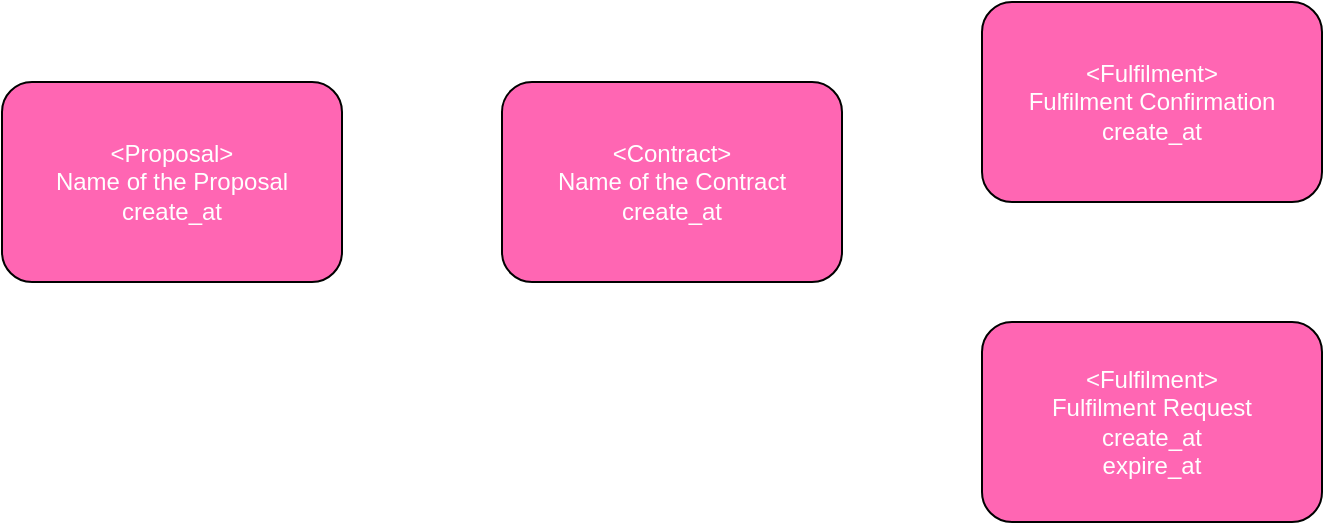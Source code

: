 <mxfile version="16.2.2" type="github">
  <diagram id="SvmL4DOkmR6AOWgww_nx" name="Page-1">
    <mxGraphModel dx="1395" dy="802" grid="1" gridSize="10" guides="1" tooltips="1" connect="1" arrows="1" fold="1" page="1" pageScale="1" pageWidth="3300" pageHeight="4681" background="none" math="0" shadow="0">
      <root>
        <mxCell id="0" />
        <mxCell id="1" parent="0" />
        <object label="&lt;font color=&quot;#ffffff&quot;&gt;&amp;lt;%type%&amp;gt;&lt;br&gt;%name%&lt;br&gt;%createAt%&lt;br&gt;&lt;/font&gt;" placeholders="1" type="Proposal" name="Name of the Proposal" createAt="create_at" id="SMkMiiwuOo15J6uWJtSO-1">
          <mxCell style="rounded=1;whiteSpace=wrap;html=1;fillColor=#FF66B3;noLabel=0;comic=0;recursiveResize=1;" vertex="1" parent="1">
            <mxGeometry x="1380" y="650" width="170" height="100" as="geometry" />
          </mxCell>
        </object>
        <object label="&lt;font color=&quot;#ffffff&quot;&gt;&amp;lt;%type%&amp;gt;&lt;br&gt;%name%&lt;br&gt;%createAt%&lt;br&gt;&lt;/font&gt;" placeholders="1" type="Contract" name="Name of the Contract" createAt="create_at" id="SMkMiiwuOo15J6uWJtSO-2">
          <mxCell style="rounded=1;whiteSpace=wrap;html=1;fillColor=#FF66B3;noLabel=0;comic=0;recursiveResize=1;" vertex="1" parent="1">
            <mxGeometry x="1630" y="650" width="170" height="100" as="geometry" />
          </mxCell>
        </object>
        <object label="&lt;font color=&quot;#ffffff&quot;&gt;&amp;lt;%type%&amp;gt;&lt;br&gt;%name%&lt;br&gt;%createAt%&lt;br&gt;%expireAt%&lt;br&gt;&lt;/font&gt;" placeholders="1" type="Fulfilment" name="Fulfilment Request" createAt="create_at" expireAt="expire_at" id="SMkMiiwuOo15J6uWJtSO-3">
          <mxCell style="rounded=1;whiteSpace=wrap;html=1;fillColor=#FF66B3;noLabel=0;comic=0;recursiveResize=1;" vertex="1" parent="1">
            <mxGeometry x="1870" y="770" width="170" height="100" as="geometry" />
          </mxCell>
        </object>
        <object label="&lt;font color=&quot;#ffffff&quot;&gt;&amp;lt;%type%&amp;gt;&lt;br&gt;%name%&lt;br&gt;%createAt%&lt;br&gt;&lt;/font&gt;" placeholders="1" type="Fulfilment" name="Fulfilment Confirmation" createAt="create_at" id="SMkMiiwuOo15J6uWJtSO-4">
          <mxCell style="rounded=1;whiteSpace=wrap;html=1;fillColor=#FF66B3;noLabel=0;comic=0;recursiveResize=1;" vertex="1" parent="1">
            <mxGeometry x="1870" y="610" width="170" height="100" as="geometry" />
          </mxCell>
        </object>
      </root>
    </mxGraphModel>
  </diagram>
</mxfile>
